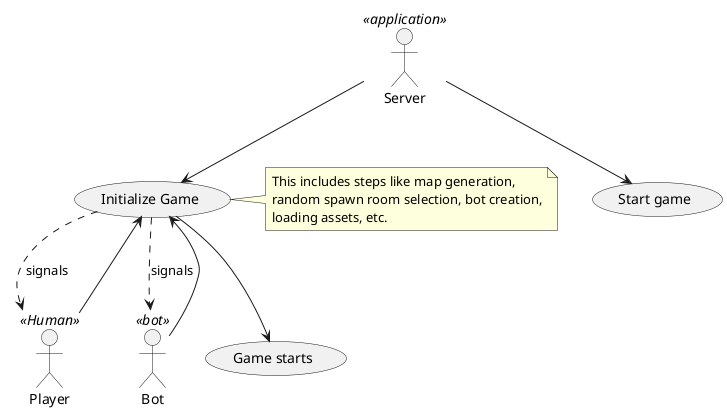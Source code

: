 @startuml
:Server: as server << application >>
:Player: as player << Human >>
:Bot: as bot << bot >>
(Start game) as (start)
(Initialize Game) as (init)
(Game starts) as (gameStart)

server --> (start)
server --> (init)
(init) ..> player : signals
(init) ..> bot : signals
player --> (init)
bot --> (init)
(init) --> (gameStart)

note right of (init)
This includes steps like map generation,
random spawn room selection, bot creation,
loading assets, etc.
end note

@enduml